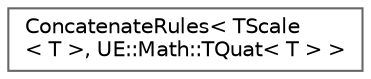 digraph "Graphical Class Hierarchy"
{
 // INTERACTIVE_SVG=YES
 // LATEX_PDF_SIZE
  bgcolor="transparent";
  edge [fontname=Helvetica,fontsize=10,labelfontname=Helvetica,labelfontsize=10];
  node [fontname=Helvetica,fontsize=10,shape=box,height=0.2,width=0.4];
  rankdir="LR";
  Node0 [id="Node000000",label="ConcatenateRules\< TScale\l\< T \>, UE::Math::TQuat\< T \> \>",height=0.2,width=0.4,color="grey40", fillcolor="white", style="filled",URL="$de/d70/structConcatenateRules_3_01TScale_3_01T_01_4_00_01UE_1_1Math_1_1TQuat_3_01T_01_4_01_4.html",tooltip=" "];
}
